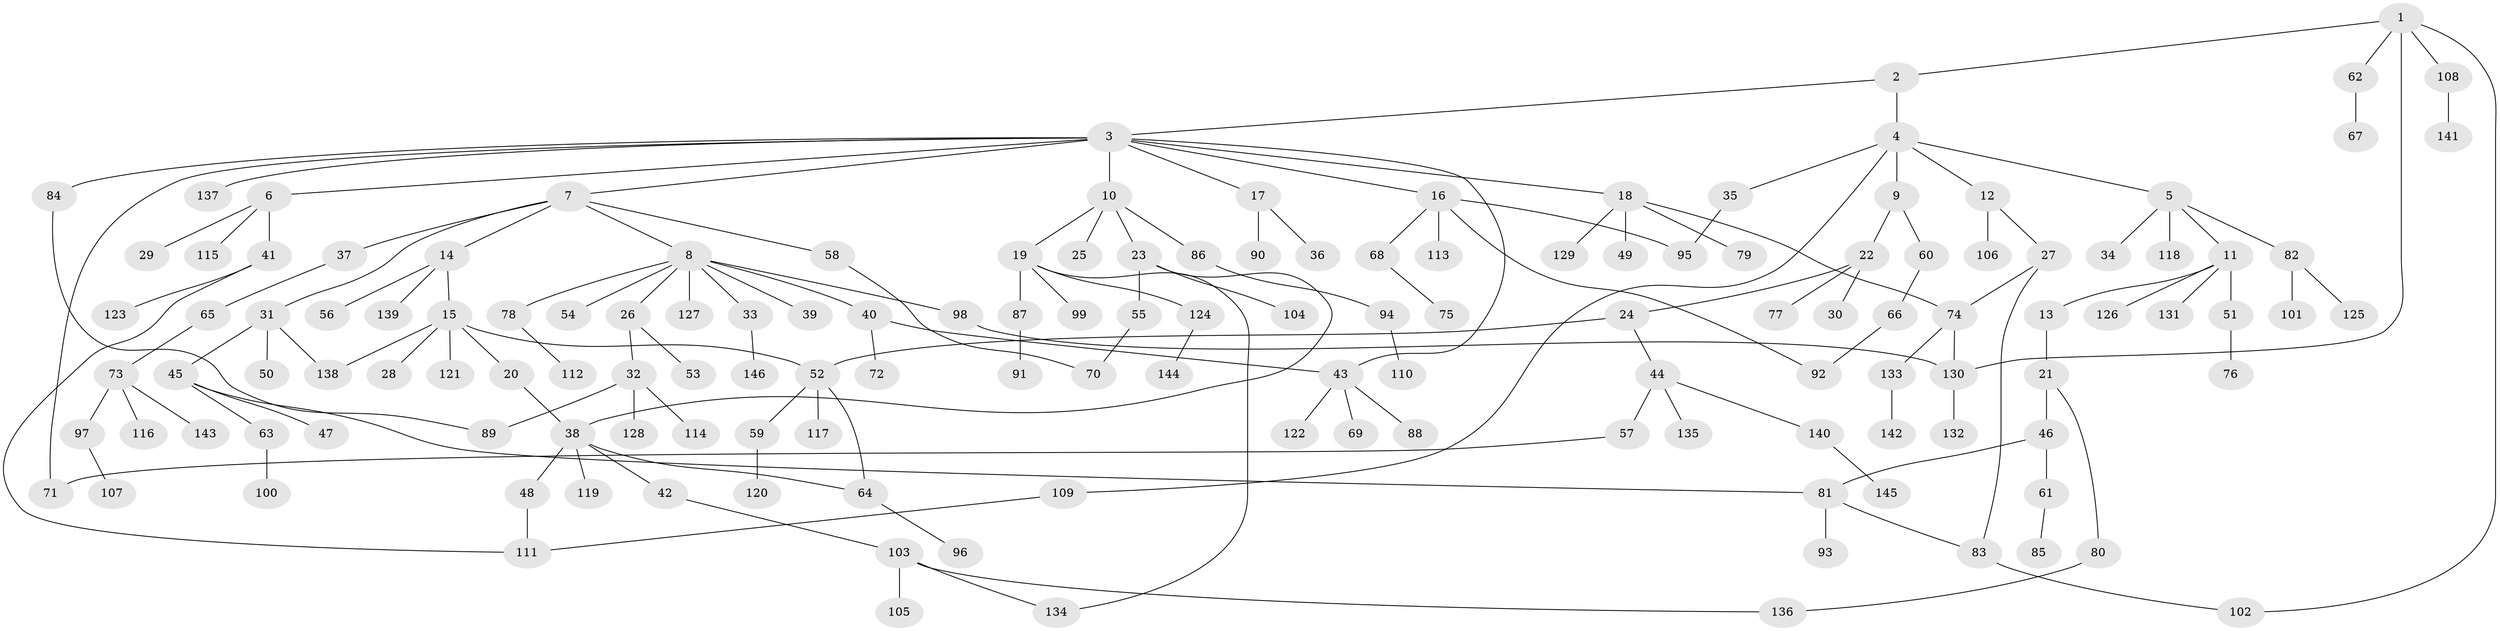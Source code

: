 // Generated by graph-tools (version 1.1) at 2025/13/03/09/25 04:13:27]
// undirected, 146 vertices, 165 edges
graph export_dot {
graph [start="1"]
  node [color=gray90,style=filled];
  1;
  2;
  3;
  4;
  5;
  6;
  7;
  8;
  9;
  10;
  11;
  12;
  13;
  14;
  15;
  16;
  17;
  18;
  19;
  20;
  21;
  22;
  23;
  24;
  25;
  26;
  27;
  28;
  29;
  30;
  31;
  32;
  33;
  34;
  35;
  36;
  37;
  38;
  39;
  40;
  41;
  42;
  43;
  44;
  45;
  46;
  47;
  48;
  49;
  50;
  51;
  52;
  53;
  54;
  55;
  56;
  57;
  58;
  59;
  60;
  61;
  62;
  63;
  64;
  65;
  66;
  67;
  68;
  69;
  70;
  71;
  72;
  73;
  74;
  75;
  76;
  77;
  78;
  79;
  80;
  81;
  82;
  83;
  84;
  85;
  86;
  87;
  88;
  89;
  90;
  91;
  92;
  93;
  94;
  95;
  96;
  97;
  98;
  99;
  100;
  101;
  102;
  103;
  104;
  105;
  106;
  107;
  108;
  109;
  110;
  111;
  112;
  113;
  114;
  115;
  116;
  117;
  118;
  119;
  120;
  121;
  122;
  123;
  124;
  125;
  126;
  127;
  128;
  129;
  130;
  131;
  132;
  133;
  134;
  135;
  136;
  137;
  138;
  139;
  140;
  141;
  142;
  143;
  144;
  145;
  146;
  1 -- 2;
  1 -- 62;
  1 -- 108;
  1 -- 102;
  1 -- 130;
  2 -- 3;
  2 -- 4;
  3 -- 6;
  3 -- 7;
  3 -- 10;
  3 -- 16;
  3 -- 17;
  3 -- 18;
  3 -- 71;
  3 -- 84;
  3 -- 137;
  3 -- 43;
  4 -- 5;
  4 -- 9;
  4 -- 12;
  4 -- 35;
  4 -- 109;
  5 -- 11;
  5 -- 34;
  5 -- 82;
  5 -- 118;
  6 -- 29;
  6 -- 41;
  6 -- 115;
  7 -- 8;
  7 -- 14;
  7 -- 31;
  7 -- 37;
  7 -- 58;
  8 -- 26;
  8 -- 33;
  8 -- 39;
  8 -- 40;
  8 -- 54;
  8 -- 78;
  8 -- 98;
  8 -- 127;
  9 -- 22;
  9 -- 60;
  10 -- 19;
  10 -- 23;
  10 -- 25;
  10 -- 86;
  11 -- 13;
  11 -- 51;
  11 -- 126;
  11 -- 131;
  12 -- 27;
  12 -- 106;
  13 -- 21;
  14 -- 15;
  14 -- 56;
  14 -- 139;
  15 -- 20;
  15 -- 28;
  15 -- 52;
  15 -- 121;
  15 -- 138;
  16 -- 68;
  16 -- 95;
  16 -- 113;
  16 -- 92;
  17 -- 36;
  17 -- 90;
  18 -- 49;
  18 -- 79;
  18 -- 129;
  18 -- 74;
  19 -- 87;
  19 -- 99;
  19 -- 124;
  19 -- 134;
  20 -- 38;
  21 -- 46;
  21 -- 80;
  22 -- 24;
  22 -- 30;
  22 -- 77;
  23 -- 55;
  23 -- 104;
  23 -- 38;
  24 -- 44;
  24 -- 52;
  26 -- 32;
  26 -- 53;
  27 -- 74;
  27 -- 83;
  31 -- 45;
  31 -- 50;
  31 -- 138;
  32 -- 89;
  32 -- 114;
  32 -- 128;
  33 -- 146;
  35 -- 95;
  37 -- 65;
  38 -- 42;
  38 -- 48;
  38 -- 64;
  38 -- 119;
  40 -- 43;
  40 -- 72;
  41 -- 111;
  41 -- 123;
  42 -- 103;
  43 -- 69;
  43 -- 88;
  43 -- 122;
  44 -- 57;
  44 -- 135;
  44 -- 140;
  45 -- 47;
  45 -- 63;
  45 -- 81;
  46 -- 61;
  46 -- 81;
  48 -- 111;
  51 -- 76;
  52 -- 59;
  52 -- 117;
  52 -- 64;
  55 -- 70;
  57 -- 71;
  58 -- 70;
  59 -- 120;
  60 -- 66;
  61 -- 85;
  62 -- 67;
  63 -- 100;
  64 -- 96;
  65 -- 73;
  66 -- 92;
  68 -- 75;
  73 -- 97;
  73 -- 116;
  73 -- 143;
  74 -- 130;
  74 -- 133;
  78 -- 112;
  80 -- 136;
  81 -- 83;
  81 -- 93;
  82 -- 101;
  82 -- 125;
  83 -- 102;
  84 -- 89;
  86 -- 94;
  87 -- 91;
  94 -- 110;
  97 -- 107;
  98 -- 130;
  103 -- 105;
  103 -- 136;
  103 -- 134;
  108 -- 141;
  109 -- 111;
  124 -- 144;
  130 -- 132;
  133 -- 142;
  140 -- 145;
}
